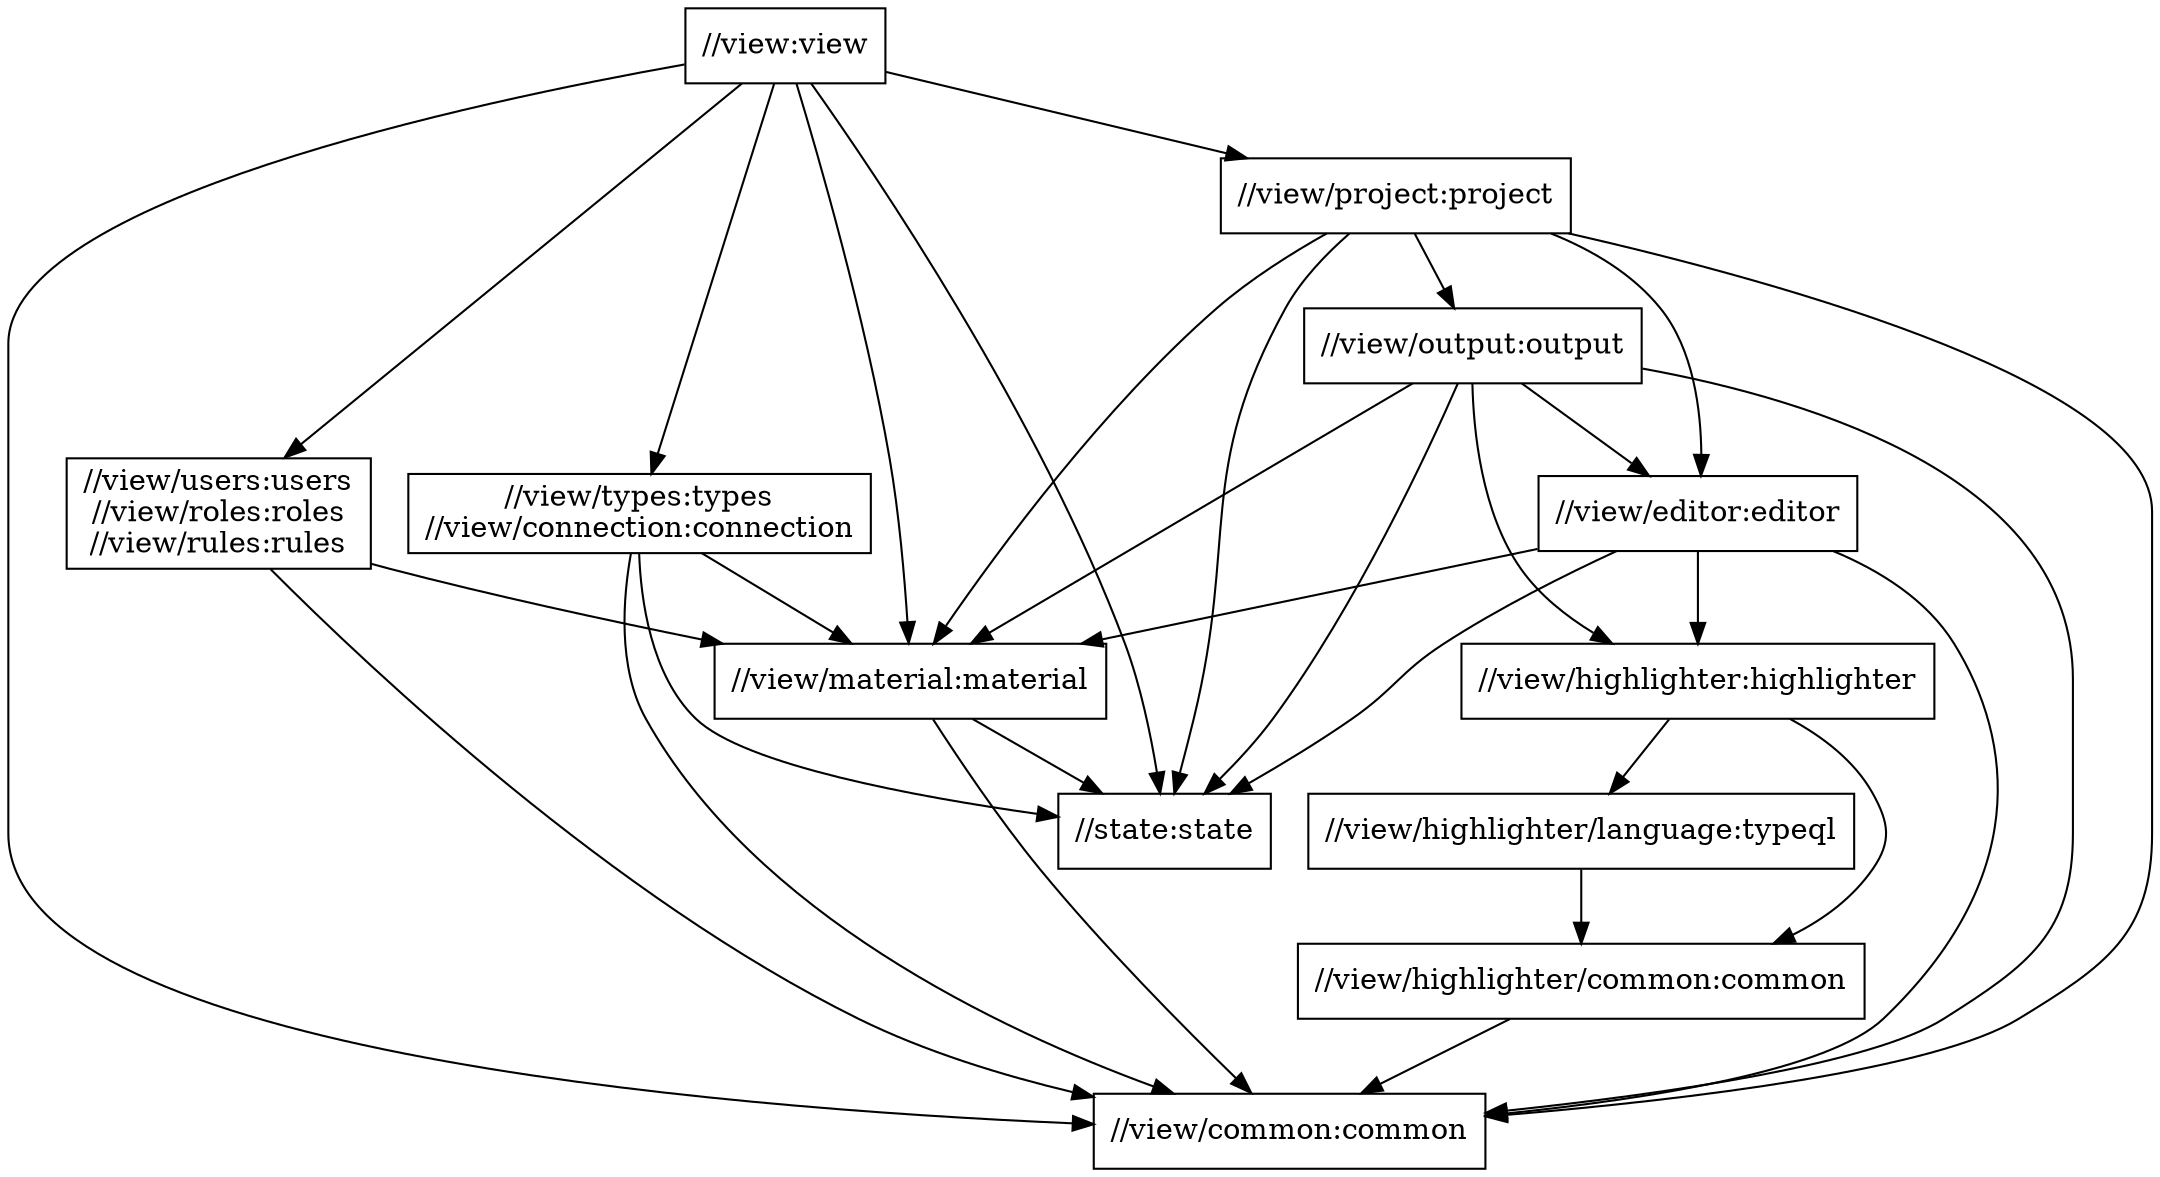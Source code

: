 digraph mygraph {
  node [shape=box];
  "//view:view"
  "//view:view" -> "//view/common:common"
  "//view:view" -> "//view/types:types\n//view/connection:connection"
  "//view:view" -> "//view/material:material"
  "//view:view" -> "//view/project:project"
  "//view:view" -> "//view/users:users\n//view/roles:roles\n//view/rules:rules"
  "//view:view" -> "//state:state"
  "//view/users:users\n//view/roles:roles\n//view/rules:rules"
  "//view/users:users\n//view/roles:roles\n//view/rules:rules" -> "//view/common:common"
  "//view/users:users\n//view/roles:roles\n//view/rules:rules" -> "//view/material:material"
  "//view/types:types\n//view/connection:connection"
  "//view/types:types\n//view/connection:connection" -> "//view/common:common"
  "//view/types:types\n//view/connection:connection" -> "//view/material:material"
  "//view/types:types\n//view/connection:connection" -> "//state:state"
  "//view/project:project"
  "//view/project:project" -> "//view/common:common"
  "//view/project:project" -> "//view/editor:editor"
  "//view/project:project" -> "//view/material:material"
  "//view/project:project" -> "//view/output:output"
  "//view/project:project" -> "//state:state"
  "//view/output:output"
  "//view/output:output" -> "//view/common:common"
  "//view/output:output" -> "//view/editor:editor"
  "//view/output:output" -> "//view/highlighter:highlighter"
  "//view/output:output" -> "//view/material:material"
  "//view/output:output" -> "//state:state"
  "//view/editor:editor"
  "//view/editor:editor" -> "//view/common:common"
  "//view/editor:editor" -> "//view/highlighter:highlighter"
  "//view/editor:editor" -> "//view/material:material"
  "//view/editor:editor" -> "//state:state"
  "//view/material:material"
  "//view/material:material" -> "//view/common:common"
  "//view/material:material" -> "//state:state"
  "//state:state"
  "//view/highlighter:highlighter"
  "//view/highlighter:highlighter" -> "//view/highlighter/common:common"
  "//view/highlighter:highlighter" -> "//view/highlighter/language:typeql"
  "//view/highlighter/language:typeql"
  "//view/highlighter/language:typeql" -> "//view/highlighter/common:common"
  "//view/highlighter/common:common"
  "//view/highlighter/common:common" -> "//view/common:common"
  "//view/common:common"
}
